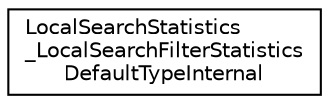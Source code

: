 digraph "Graphical Class Hierarchy"
{
 // LATEX_PDF_SIZE
  edge [fontname="Helvetica",fontsize="10",labelfontname="Helvetica",labelfontsize="10"];
  node [fontname="Helvetica",fontsize="10",shape=record];
  rankdir="LR";
  Node0 [label="LocalSearchStatistics\l_LocalSearchFilterStatistics\lDefaultTypeInternal",height=0.2,width=0.4,color="black", fillcolor="white", style="filled",URL="$structoperations__research_1_1_local_search_statistics___local_search_filter_statistics_default_type_internal.html",tooltip=" "];
}
